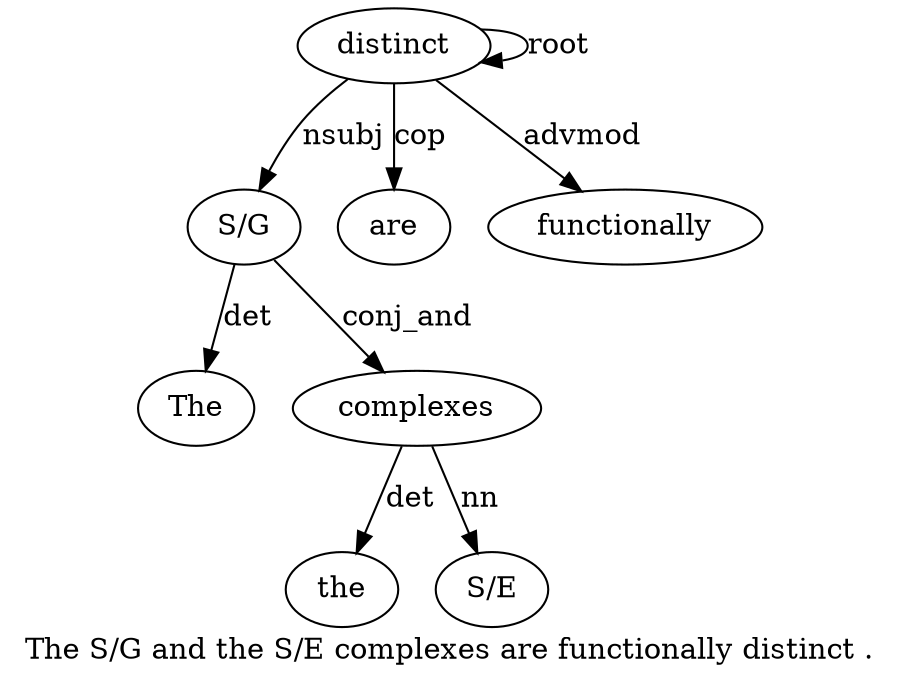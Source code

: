 digraph "The S/G and the S/E complexes are functionally distinct ." {
label="The S/G and the S/E complexes are functionally distinct .";
"S/G2" [style=filled, fillcolor=white, label="S/G"];
The1 [style=filled, fillcolor=white, label=The];
"S/G2" -> The1  [label=det];
distinct9 [style=filled, fillcolor=white, label=distinct];
distinct9 -> "S/G2"  [label=nsubj];
complexes6 [style=filled, fillcolor=white, label=complexes];
the4 [style=filled, fillcolor=white, label=the];
complexes6 -> the4  [label=det];
"S/E5" [style=filled, fillcolor=white, label="S/E"];
complexes6 -> "S/E5"  [label=nn];
"S/G2" -> complexes6  [label=conj_and];
are7 [style=filled, fillcolor=white, label=are];
distinct9 -> are7  [label=cop];
functionally8 [style=filled, fillcolor=white, label=functionally];
distinct9 -> functionally8  [label=advmod];
distinct9 -> distinct9  [label=root];
}
